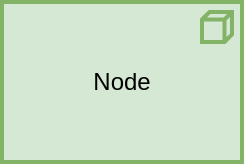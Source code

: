 <mxfile version="24.6.4" type="github">
  <diagram name="第 1 页" id="CKwHNL4QQdnIZkJhd2TK">
    <mxGraphModel dx="1656" dy="473" grid="1" gridSize="10" guides="1" tooltips="1" connect="1" arrows="1" fold="1" page="1" pageScale="1" pageWidth="413" pageHeight="583" math="0" shadow="0">
      <root>
        <mxCell id="0" />
        <mxCell id="1" parent="0" />
        <mxCell id="FDfkP5XuBg6yXY6MCTS0-1" value="Node" style="html=1;outlineConnect=0;whiteSpace=wrap;fillColor=#d5e8d4;strokeColor=#82b366;shape=mxgraph.archimate3.application;appType=node;archiType=square;strokeWidth=2;" vertex="1" parent="1">
          <mxGeometry x="80" y="230" width="120" height="80" as="geometry" />
        </mxCell>
      </root>
    </mxGraphModel>
  </diagram>
</mxfile>
